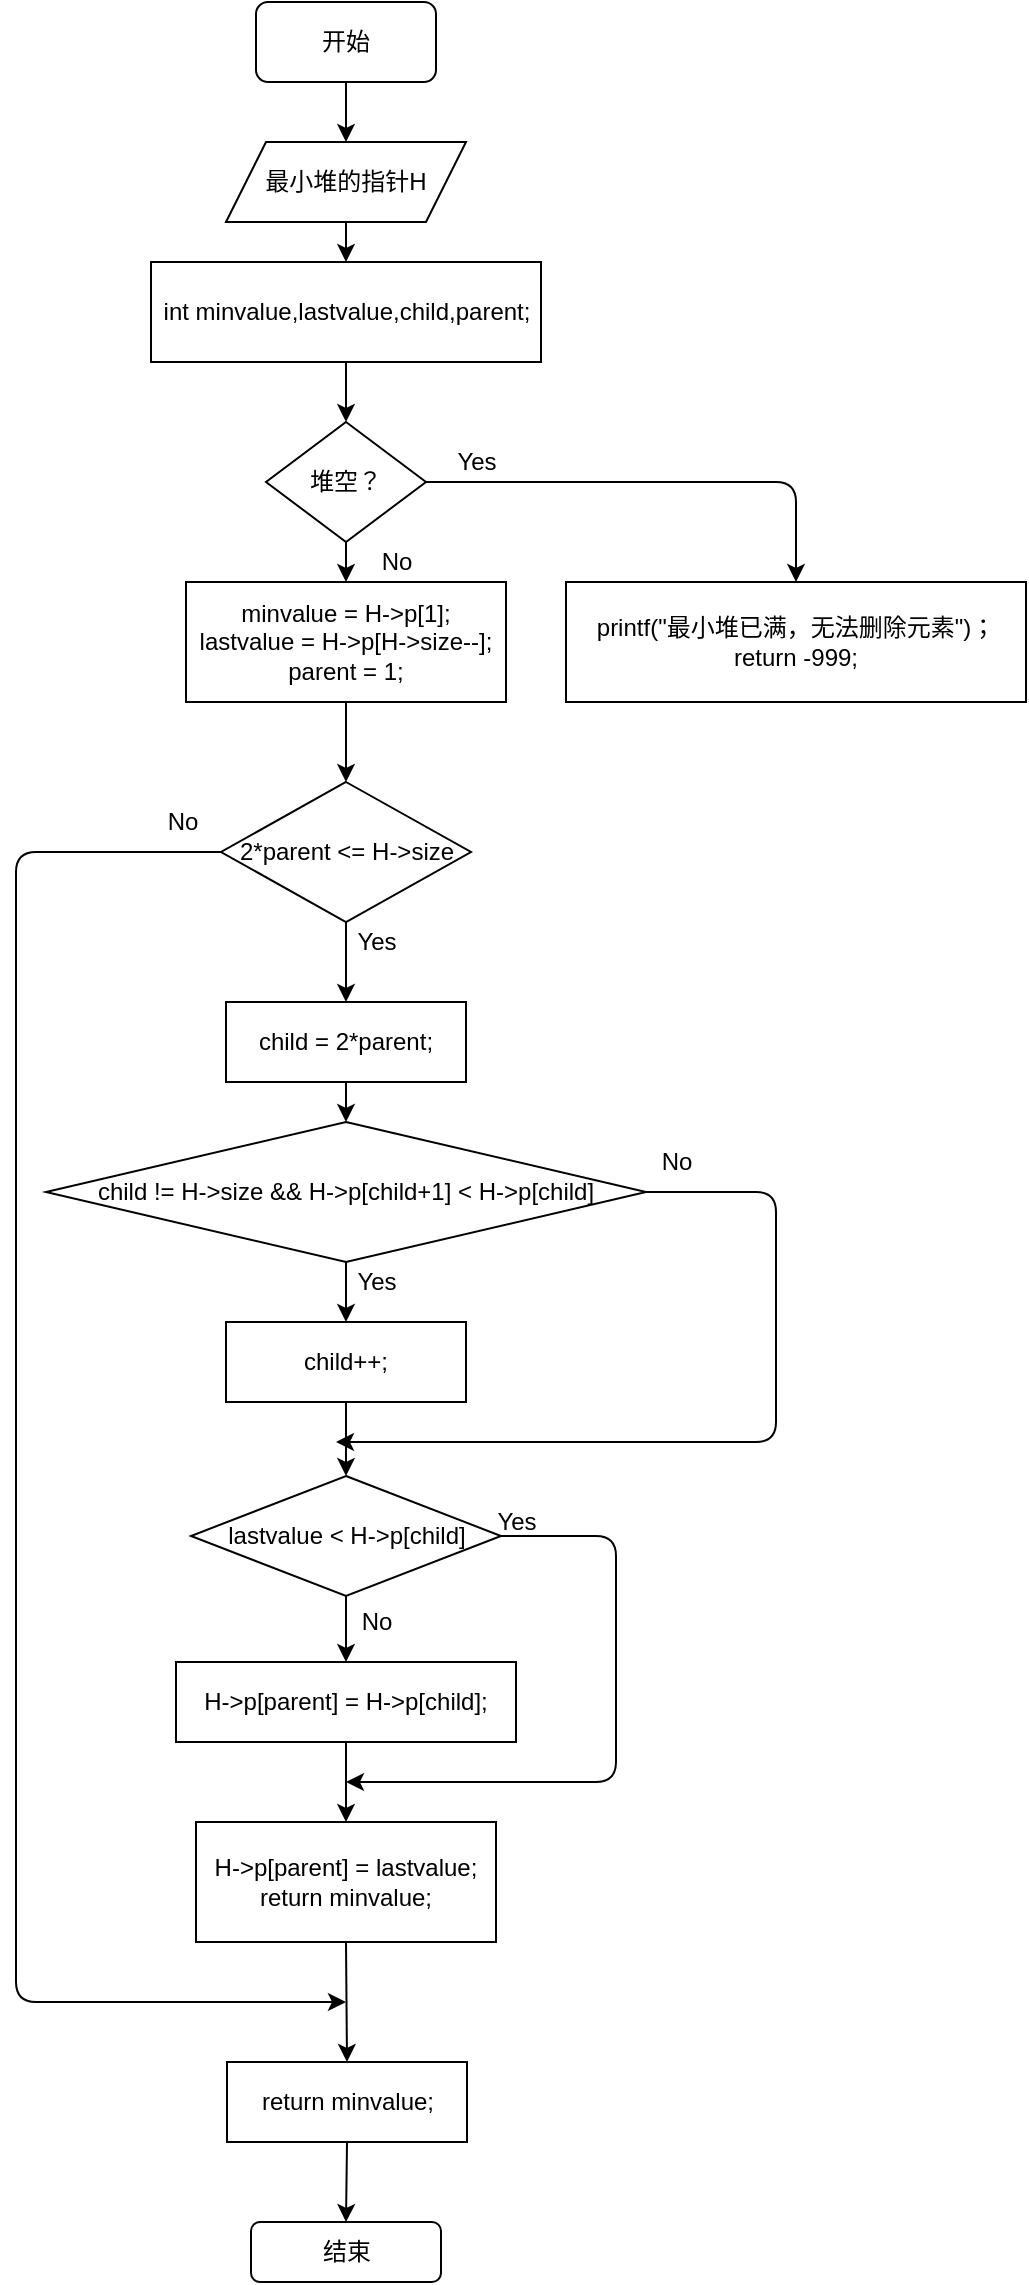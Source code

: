 <mxfile version="15.2.9" type="github">
  <diagram id="eJUIVnzytq7Wtvgh5QX-" name="Page-1">
    <mxGraphModel dx="2037" dy="1453" grid="1" gridSize="10" guides="1" tooltips="1" connect="1" arrows="1" fold="1" page="1" pageScale="1" pageWidth="1169" pageHeight="1654" math="0" shadow="0">
      <root>
        <mxCell id="0" />
        <mxCell id="1" parent="0" />
        <mxCell id="8K6aNcbLh2UflF2O-nU--1" value="开始" style="rounded=1;whiteSpace=wrap;html=1;" vertex="1" parent="1">
          <mxGeometry x="200" y="30" width="90" height="40" as="geometry" />
        </mxCell>
        <mxCell id="8K6aNcbLh2UflF2O-nU--2" value="最小堆的指针H" style="shape=parallelogram;perimeter=parallelogramPerimeter;whiteSpace=wrap;html=1;fixedSize=1;" vertex="1" parent="1">
          <mxGeometry x="185" y="100" width="120" height="40" as="geometry" />
        </mxCell>
        <mxCell id="8K6aNcbLh2UflF2O-nU--3" value="int minvalue,lastvalue,child,parent;" style="rounded=0;whiteSpace=wrap;html=1;" vertex="1" parent="1">
          <mxGeometry x="147.5" y="160" width="195" height="50" as="geometry" />
        </mxCell>
        <mxCell id="8K6aNcbLh2UflF2O-nU--4" value="堆空？" style="rhombus;whiteSpace=wrap;html=1;" vertex="1" parent="1">
          <mxGeometry x="205" y="240" width="80" height="60" as="geometry" />
        </mxCell>
        <mxCell id="8K6aNcbLh2UflF2O-nU--5" value="printf(&quot;最小堆已满，无法删除元素&quot;)；&lt;br&gt;return -999;" style="rounded=0;whiteSpace=wrap;html=1;" vertex="1" parent="1">
          <mxGeometry x="355" y="320" width="230" height="60" as="geometry" />
        </mxCell>
        <mxCell id="8K6aNcbLh2UflF2O-nU--6" value="minvalue = H-&amp;gt;p[1];&lt;br&gt;lastvalue = H-&amp;gt;p[H-&amp;gt;size--];&lt;br&gt;parent = 1;" style="rounded=0;whiteSpace=wrap;html=1;" vertex="1" parent="1">
          <mxGeometry x="165" y="320" width="160" height="60" as="geometry" />
        </mxCell>
        <mxCell id="8K6aNcbLh2UflF2O-nU--7" value="2*parent &amp;lt;= H-&amp;gt;size" style="rhombus;whiteSpace=wrap;html=1;" vertex="1" parent="1">
          <mxGeometry x="182.5" y="420" width="125" height="70" as="geometry" />
        </mxCell>
        <mxCell id="8K6aNcbLh2UflF2O-nU--8" value="child = 2*parent;" style="rounded=0;whiteSpace=wrap;html=1;" vertex="1" parent="1">
          <mxGeometry x="185" y="530" width="120" height="40" as="geometry" />
        </mxCell>
        <mxCell id="8K6aNcbLh2UflF2O-nU--9" value="child != H-&amp;gt;size &amp;amp;&amp;amp; H-&amp;gt;p[child+1] &amp;lt; H-&amp;gt;p[child]" style="rhombus;whiteSpace=wrap;html=1;" vertex="1" parent="1">
          <mxGeometry x="95" y="590" width="300" height="70" as="geometry" />
        </mxCell>
        <mxCell id="8K6aNcbLh2UflF2O-nU--10" value="child++;" style="rounded=0;whiteSpace=wrap;html=1;" vertex="1" parent="1">
          <mxGeometry x="185" y="690" width="120" height="40" as="geometry" />
        </mxCell>
        <mxCell id="8K6aNcbLh2UflF2O-nU--11" value="lastvalue &amp;lt; H-&amp;gt;p[child]" style="rhombus;whiteSpace=wrap;html=1;" vertex="1" parent="1">
          <mxGeometry x="167.5" y="767" width="155" height="60" as="geometry" />
        </mxCell>
        <mxCell id="8K6aNcbLh2UflF2O-nU--13" value="H-&amp;gt;p[parent] = H-&amp;gt;p[child];" style="rounded=0;whiteSpace=wrap;html=1;" vertex="1" parent="1">
          <mxGeometry x="160" y="860" width="170" height="40" as="geometry" />
        </mxCell>
        <mxCell id="8K6aNcbLh2UflF2O-nU--14" value="H-&amp;gt;p[parent] = lastvalue;&lt;br&gt;return minvalue;" style="rounded=0;whiteSpace=wrap;html=1;" vertex="1" parent="1">
          <mxGeometry x="170" y="940" width="150" height="60" as="geometry" />
        </mxCell>
        <mxCell id="8K6aNcbLh2UflF2O-nU--15" value="" style="endArrow=classic;html=1;exitX=0.5;exitY=1;exitDx=0;exitDy=0;entryX=0.5;entryY=0;entryDx=0;entryDy=0;" edge="1" parent="1" source="8K6aNcbLh2UflF2O-nU--1" target="8K6aNcbLh2UflF2O-nU--2">
          <mxGeometry width="50" height="50" relative="1" as="geometry">
            <mxPoint x="340" y="160" as="sourcePoint" />
            <mxPoint x="390" y="110" as="targetPoint" />
          </mxGeometry>
        </mxCell>
        <mxCell id="8K6aNcbLh2UflF2O-nU--16" value="" style="endArrow=classic;html=1;exitX=0.5;exitY=1;exitDx=0;exitDy=0;entryX=0.5;entryY=0;entryDx=0;entryDy=0;" edge="1" parent="1" source="8K6aNcbLh2UflF2O-nU--2" target="8K6aNcbLh2UflF2O-nU--3">
          <mxGeometry width="50" height="50" relative="1" as="geometry">
            <mxPoint x="340" y="160" as="sourcePoint" />
            <mxPoint x="390" y="110" as="targetPoint" />
          </mxGeometry>
        </mxCell>
        <mxCell id="8K6aNcbLh2UflF2O-nU--17" value="" style="endArrow=classic;html=1;exitX=0.5;exitY=1;exitDx=0;exitDy=0;entryX=0.5;entryY=0;entryDx=0;entryDy=0;entryPerimeter=0;" edge="1" parent="1" source="8K6aNcbLh2UflF2O-nU--3" target="8K6aNcbLh2UflF2O-nU--4">
          <mxGeometry width="50" height="50" relative="1" as="geometry">
            <mxPoint x="340" y="160" as="sourcePoint" />
            <mxPoint x="390" y="110" as="targetPoint" />
          </mxGeometry>
        </mxCell>
        <mxCell id="8K6aNcbLh2UflF2O-nU--19" value="" style="endArrow=classic;html=1;exitX=0.5;exitY=1;exitDx=0;exitDy=0;entryX=0.5;entryY=0;entryDx=0;entryDy=0;" edge="1" parent="1" source="8K6aNcbLh2UflF2O-nU--4" target="8K6aNcbLh2UflF2O-nU--6">
          <mxGeometry width="50" height="50" relative="1" as="geometry">
            <mxPoint x="340" y="320" as="sourcePoint" />
            <mxPoint x="390" y="270" as="targetPoint" />
          </mxGeometry>
        </mxCell>
        <mxCell id="8K6aNcbLh2UflF2O-nU--20" value="" style="endArrow=classic;html=1;exitX=0.5;exitY=1;exitDx=0;exitDy=0;entryX=0.5;entryY=0;entryDx=0;entryDy=0;" edge="1" parent="1" source="8K6aNcbLh2UflF2O-nU--6" target="8K6aNcbLh2UflF2O-nU--7">
          <mxGeometry width="50" height="50" relative="1" as="geometry">
            <mxPoint x="340" y="320" as="sourcePoint" />
            <mxPoint x="390" y="270" as="targetPoint" />
          </mxGeometry>
        </mxCell>
        <mxCell id="8K6aNcbLh2UflF2O-nU--21" value="" style="endArrow=classic;html=1;exitX=0.5;exitY=1;exitDx=0;exitDy=0;entryX=0.5;entryY=0;entryDx=0;entryDy=0;" edge="1" parent="1" source="8K6aNcbLh2UflF2O-nU--7" target="8K6aNcbLh2UflF2O-nU--8">
          <mxGeometry width="50" height="50" relative="1" as="geometry">
            <mxPoint x="340" y="460" as="sourcePoint" />
            <mxPoint x="390" y="410" as="targetPoint" />
          </mxGeometry>
        </mxCell>
        <mxCell id="8K6aNcbLh2UflF2O-nU--22" value="" style="endArrow=classic;html=1;exitX=0.5;exitY=1;exitDx=0;exitDy=0;entryX=0.5;entryY=0;entryDx=0;entryDy=0;" edge="1" parent="1" source="8K6aNcbLh2UflF2O-nU--8" target="8K6aNcbLh2UflF2O-nU--9">
          <mxGeometry width="50" height="50" relative="1" as="geometry">
            <mxPoint x="340" y="510" as="sourcePoint" />
            <mxPoint x="390" y="460" as="targetPoint" />
          </mxGeometry>
        </mxCell>
        <mxCell id="8K6aNcbLh2UflF2O-nU--23" value="" style="endArrow=classic;html=1;exitX=0.5;exitY=1;exitDx=0;exitDy=0;entryX=0.5;entryY=0;entryDx=0;entryDy=0;" edge="1" parent="1" source="8K6aNcbLh2UflF2O-nU--9" target="8K6aNcbLh2UflF2O-nU--10">
          <mxGeometry width="50" height="50" relative="1" as="geometry">
            <mxPoint x="340" y="830" as="sourcePoint" />
            <mxPoint x="390" y="780" as="targetPoint" />
          </mxGeometry>
        </mxCell>
        <mxCell id="8K6aNcbLh2UflF2O-nU--25" value="" style="endArrow=classic;html=1;exitX=0.5;exitY=1;exitDx=0;exitDy=0;entryX=0.5;entryY=0;entryDx=0;entryDy=0;" edge="1" parent="1" source="8K6aNcbLh2UflF2O-nU--10" target="8K6aNcbLh2UflF2O-nU--11">
          <mxGeometry width="50" height="50" relative="1" as="geometry">
            <mxPoint x="340" y="830" as="sourcePoint" />
            <mxPoint x="390" y="780" as="targetPoint" />
          </mxGeometry>
        </mxCell>
        <mxCell id="8K6aNcbLh2UflF2O-nU--26" value="" style="endArrow=classic;html=1;exitX=0.5;exitY=1;exitDx=0;exitDy=0;" edge="1" parent="1" source="8K6aNcbLh2UflF2O-nU--11" target="8K6aNcbLh2UflF2O-nU--13">
          <mxGeometry width="50" height="50" relative="1" as="geometry">
            <mxPoint x="340" y="830" as="sourcePoint" />
            <mxPoint x="390" y="780" as="targetPoint" />
          </mxGeometry>
        </mxCell>
        <mxCell id="8K6aNcbLh2UflF2O-nU--27" value="" style="endArrow=classic;html=1;exitX=0.5;exitY=1;exitDx=0;exitDy=0;entryX=0.5;entryY=0;entryDx=0;entryDy=0;" edge="1" parent="1" source="8K6aNcbLh2UflF2O-nU--13" target="8K6aNcbLh2UflF2O-nU--14">
          <mxGeometry width="50" height="50" relative="1" as="geometry">
            <mxPoint x="340" y="830" as="sourcePoint" />
            <mxPoint x="390" y="780" as="targetPoint" />
          </mxGeometry>
        </mxCell>
        <mxCell id="8K6aNcbLh2UflF2O-nU--28" value="结束" style="rounded=1;whiteSpace=wrap;html=1;" vertex="1" parent="1">
          <mxGeometry x="197.5" y="1140" width="95" height="30" as="geometry" />
        </mxCell>
        <mxCell id="8K6aNcbLh2UflF2O-nU--30" value="" style="endArrow=classic;html=1;exitX=1;exitY=0.5;exitDx=0;exitDy=0;entryX=0.5;entryY=0;entryDx=0;entryDy=0;" edge="1" parent="1" source="8K6aNcbLh2UflF2O-nU--4" target="8K6aNcbLh2UflF2O-nU--5">
          <mxGeometry width="50" height="50" relative="1" as="geometry">
            <mxPoint x="340" y="420" as="sourcePoint" />
            <mxPoint x="390" y="370" as="targetPoint" />
            <Array as="points">
              <mxPoint x="470" y="270" />
            </Array>
          </mxGeometry>
        </mxCell>
        <mxCell id="8K6aNcbLh2UflF2O-nU--31" value="Yes" style="text;html=1;align=center;verticalAlign=middle;resizable=0;points=[];autosize=1;strokeColor=none;fillColor=none;" vertex="1" parent="1">
          <mxGeometry x="290" y="250" width="40" height="20" as="geometry" />
        </mxCell>
        <mxCell id="8K6aNcbLh2UflF2O-nU--32" value="No" style="text;html=1;align=center;verticalAlign=middle;resizable=0;points=[];autosize=1;strokeColor=none;fillColor=none;" vertex="1" parent="1">
          <mxGeometry x="255" y="300" width="30" height="20" as="geometry" />
        </mxCell>
        <mxCell id="8K6aNcbLh2UflF2O-nU--33" value="Yes" style="text;html=1;align=center;verticalAlign=middle;resizable=0;points=[];autosize=1;strokeColor=none;fillColor=none;" vertex="1" parent="1">
          <mxGeometry x="240" y="490" width="40" height="20" as="geometry" />
        </mxCell>
        <mxCell id="8K6aNcbLh2UflF2O-nU--34" value="" style="endArrow=classic;html=1;exitX=0;exitY=0.5;exitDx=0;exitDy=0;" edge="1" parent="1" source="8K6aNcbLh2UflF2O-nU--7">
          <mxGeometry width="50" height="50" relative="1" as="geometry">
            <mxPoint x="390" y="670" as="sourcePoint" />
            <mxPoint x="245" y="1030" as="targetPoint" />
            <Array as="points">
              <mxPoint x="80" y="455" />
              <mxPoint x="80" y="1030" />
            </Array>
          </mxGeometry>
        </mxCell>
        <mxCell id="8K6aNcbLh2UflF2O-nU--35" value="No" style="text;html=1;align=center;verticalAlign=middle;resizable=0;points=[];autosize=1;strokeColor=none;fillColor=none;" vertex="1" parent="1">
          <mxGeometry x="147.5" y="430" width="30" height="20" as="geometry" />
        </mxCell>
        <mxCell id="8K6aNcbLh2UflF2O-nU--36" value="Yes" style="text;html=1;align=center;verticalAlign=middle;resizable=0;points=[];autosize=1;strokeColor=none;fillColor=none;" vertex="1" parent="1">
          <mxGeometry x="240" y="660" width="40" height="20" as="geometry" />
        </mxCell>
        <mxCell id="8K6aNcbLh2UflF2O-nU--37" value="" style="endArrow=classic;html=1;exitX=1;exitY=0.5;exitDx=0;exitDy=0;" edge="1" parent="1" source="8K6aNcbLh2UflF2O-nU--9">
          <mxGeometry width="50" height="50" relative="1" as="geometry">
            <mxPoint x="400" y="620" as="sourcePoint" />
            <mxPoint x="240" y="750" as="targetPoint" />
            <Array as="points">
              <mxPoint x="460" y="625" />
              <mxPoint x="460" y="750" />
            </Array>
          </mxGeometry>
        </mxCell>
        <mxCell id="8K6aNcbLh2UflF2O-nU--38" value="No" style="text;html=1;align=center;verticalAlign=middle;resizable=0;points=[];autosize=1;strokeColor=none;fillColor=none;" vertex="1" parent="1">
          <mxGeometry x="395" y="600" width="30" height="20" as="geometry" />
        </mxCell>
        <mxCell id="8K6aNcbLh2UflF2O-nU--39" value="No" style="text;html=1;align=center;verticalAlign=middle;resizable=0;points=[];autosize=1;strokeColor=none;fillColor=none;" vertex="1" parent="1">
          <mxGeometry x="245" y="830" width="30" height="20" as="geometry" />
        </mxCell>
        <mxCell id="8K6aNcbLh2UflF2O-nU--40" value="" style="endArrow=classic;html=1;exitX=1;exitY=0.5;exitDx=0;exitDy=0;" edge="1" parent="1" source="8K6aNcbLh2UflF2O-nU--11">
          <mxGeometry width="50" height="50" relative="1" as="geometry">
            <mxPoint x="330" y="720" as="sourcePoint" />
            <mxPoint x="245" y="920" as="targetPoint" />
            <Array as="points">
              <mxPoint x="380" y="797" />
              <mxPoint x="380" y="920" />
            </Array>
          </mxGeometry>
        </mxCell>
        <mxCell id="8K6aNcbLh2UflF2O-nU--42" value="Yes" style="text;html=1;align=center;verticalAlign=middle;resizable=0;points=[];autosize=1;strokeColor=none;fillColor=none;" vertex="1" parent="1">
          <mxGeometry x="310" y="780" width="40" height="20" as="geometry" />
        </mxCell>
        <mxCell id="8K6aNcbLh2UflF2O-nU--43" value="return minvalue;" style="rounded=0;whiteSpace=wrap;html=1;" vertex="1" parent="1">
          <mxGeometry x="185.5" y="1060" width="120" height="40" as="geometry" />
        </mxCell>
        <mxCell id="8K6aNcbLh2UflF2O-nU--44" value="" style="endArrow=classic;html=1;exitX=0.5;exitY=1;exitDx=0;exitDy=0;entryX=0.5;entryY=0;entryDx=0;entryDy=0;" edge="1" parent="1" source="8K6aNcbLh2UflF2O-nU--14" target="8K6aNcbLh2UflF2O-nU--43">
          <mxGeometry width="50" height="50" relative="1" as="geometry">
            <mxPoint x="320" y="1020" as="sourcePoint" />
            <mxPoint x="370" y="970" as="targetPoint" />
          </mxGeometry>
        </mxCell>
        <mxCell id="8K6aNcbLh2UflF2O-nU--45" value="" style="endArrow=classic;html=1;exitX=0.5;exitY=1;exitDx=0;exitDy=0;entryX=0.5;entryY=0;entryDx=0;entryDy=0;" edge="1" parent="1" source="8K6aNcbLh2UflF2O-nU--43" target="8K6aNcbLh2UflF2O-nU--28">
          <mxGeometry width="50" height="50" relative="1" as="geometry">
            <mxPoint x="320" y="1020" as="sourcePoint" />
            <mxPoint x="370" y="970" as="targetPoint" />
          </mxGeometry>
        </mxCell>
      </root>
    </mxGraphModel>
  </diagram>
</mxfile>
